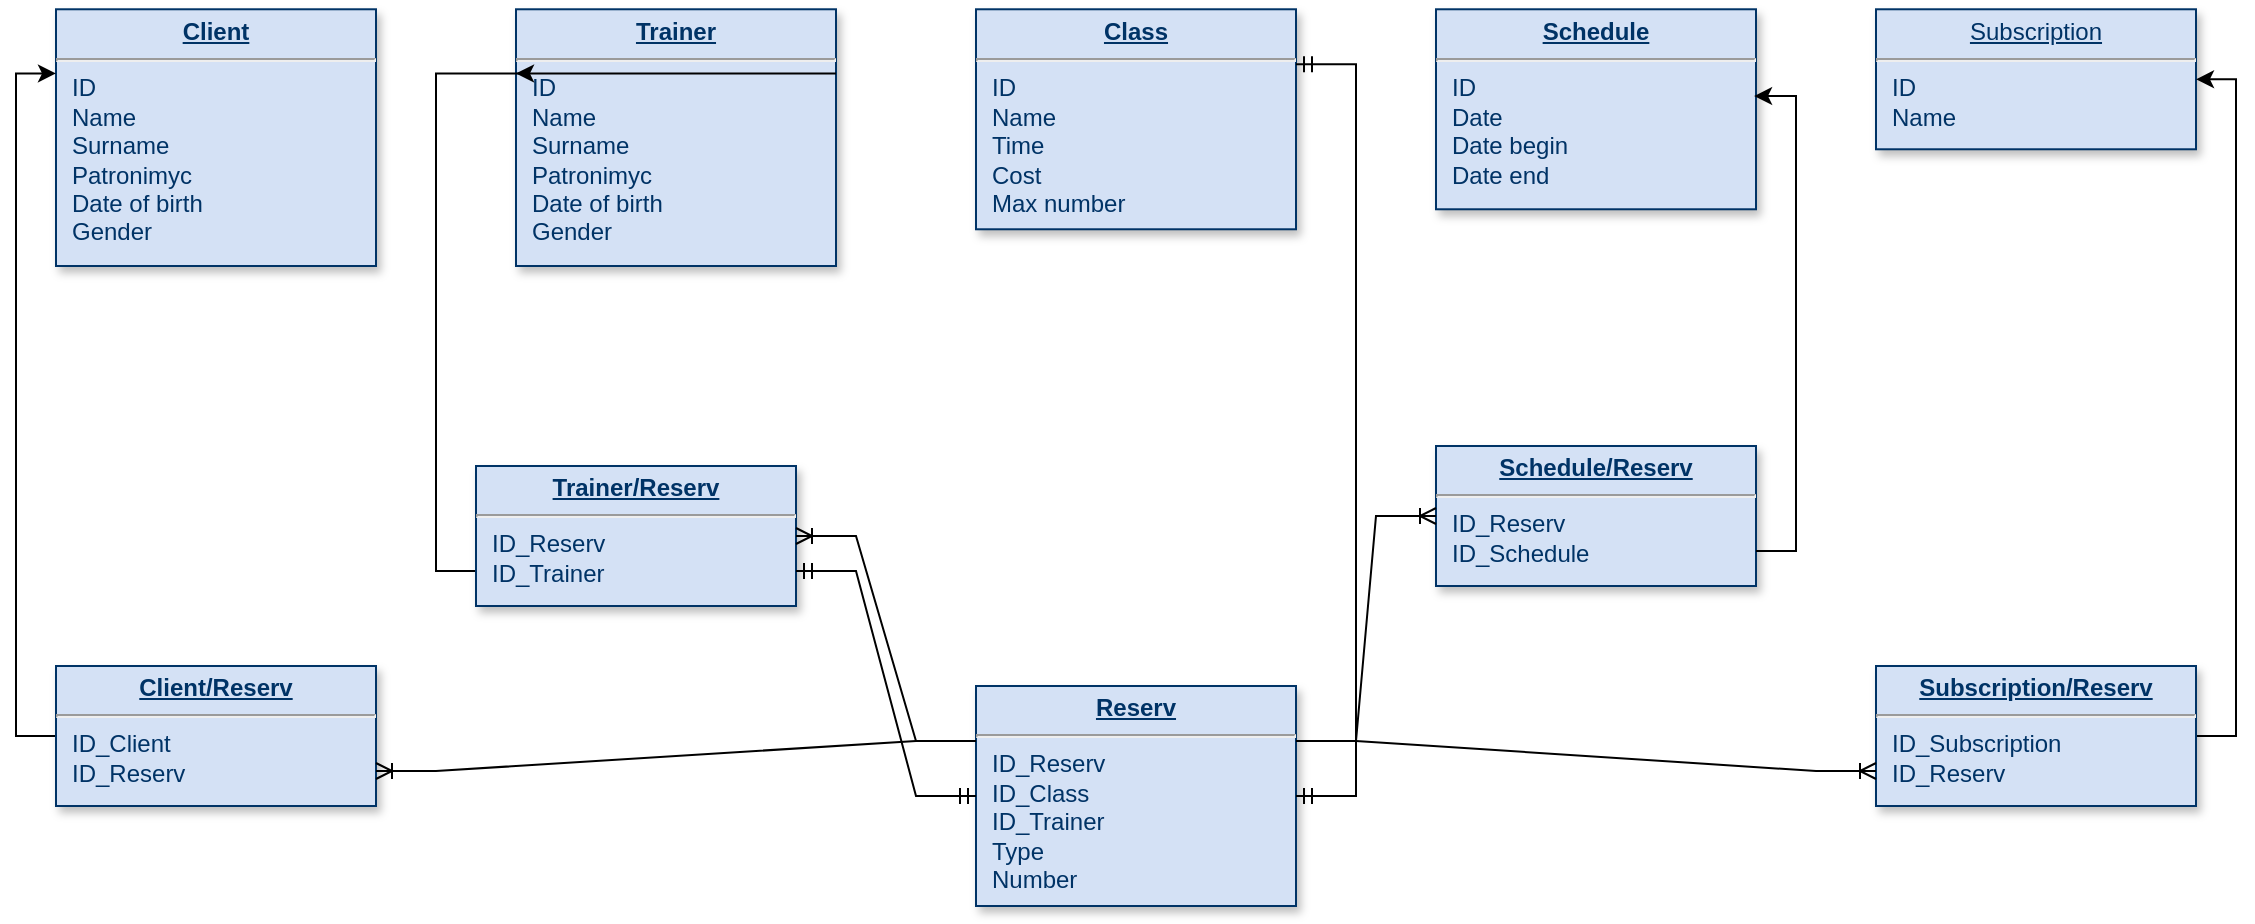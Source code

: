 <mxfile version="26.0.16">
  <diagram name="Page-1" id="efa7a0a1-bf9b-a30e-e6df-94a7791c09e9">
    <mxGraphModel dx="1674" dy="728" grid="1" gridSize="10" guides="1" tooltips="1" connect="1" arrows="1" fold="1" page="1" pageScale="1" pageWidth="826" pageHeight="1169" background="none" math="0" shadow="0">
      <root>
        <mxCell id="0" />
        <mxCell id="1" parent="0" />
        <mxCell id="25" value="&lt;p style=&quot;margin: 0px; margin-top: 4px; text-align: center; text-decoration: underline;&quot;&gt;&lt;b&gt;Trainer&lt;/b&gt;&lt;/p&gt;&lt;hr&gt;&lt;p style=&quot;margin: 0px; margin-left: 8px;&quot;&gt;ID&lt;/p&gt;&lt;p style=&quot;margin: 0px; margin-left: 8px;&quot;&gt;Name&lt;/p&gt;&lt;p style=&quot;margin: 0px; margin-left: 8px;&quot;&gt;Surname&lt;/p&gt;&lt;p style=&quot;margin: 0px; margin-left: 8px;&quot;&gt;Patronimyc&lt;/p&gt;&lt;p style=&quot;margin: 0px; margin-left: 8px;&quot;&gt;Date of birth&lt;/p&gt;&lt;p style=&quot;margin: 0px; margin-left: 8px;&quot;&gt;Gender&lt;/p&gt;" style="verticalAlign=top;align=left;overflow=fill;fontSize=12;fontFamily=Helvetica;html=1;strokeColor=#003366;shadow=1;fillColor=#D4E1F5;fontColor=#003366" parent="1" vertex="1">
          <mxGeometry x="300" y="21.64" width="160" height="128.36" as="geometry" />
        </mxCell>
        <mxCell id="itlGT1wngwriueLFr34R-114" value="&lt;p style=&quot;margin: 0px; margin-top: 4px; text-align: center; text-decoration: underline;&quot;&gt;&lt;b&gt;Client&lt;/b&gt;&lt;/p&gt;&lt;hr&gt;&lt;p style=&quot;margin: 0px; margin-left: 8px;&quot;&gt;ID&lt;/p&gt;&lt;p style=&quot;margin: 0px; margin-left: 8px;&quot;&gt;Name&lt;/p&gt;&lt;p style=&quot;margin: 0px; margin-left: 8px;&quot;&gt;Surname&lt;/p&gt;&lt;p style=&quot;margin: 0px; margin-left: 8px;&quot;&gt;Patronimyc&lt;/p&gt;&lt;p style=&quot;margin: 0px; margin-left: 8px;&quot;&gt;Date of birth&lt;/p&gt;&lt;p style=&quot;margin: 0px; margin-left: 8px;&quot;&gt;Gender&lt;/p&gt;" style="verticalAlign=top;align=left;overflow=fill;fontSize=12;fontFamily=Helvetica;html=1;strokeColor=#003366;shadow=1;fillColor=#D4E1F5;fontColor=#003366" parent="1" vertex="1">
          <mxGeometry x="70" y="21.64" width="160" height="128.36" as="geometry" />
        </mxCell>
        <mxCell id="itlGT1wngwriueLFr34R-115" value="&lt;p style=&quot;margin: 0px; margin-top: 4px; text-align: center; text-decoration: underline;&quot;&gt;&lt;b&gt;Class&lt;/b&gt;&lt;/p&gt;&lt;hr&gt;&lt;p style=&quot;margin: 0px; margin-left: 8px;&quot;&gt;ID&lt;/p&gt;&lt;p style=&quot;margin: 0px; margin-left: 8px;&quot;&gt;Name&lt;/p&gt;&lt;p style=&quot;margin: 0px; margin-left: 8px;&quot;&gt;Time&lt;/p&gt;&lt;p style=&quot;margin: 0px; margin-left: 8px;&quot;&gt;Cost&lt;/p&gt;&lt;p style=&quot;margin: 0px; margin-left: 8px;&quot;&gt;Max number&lt;/p&gt;" style="verticalAlign=top;align=left;overflow=fill;fontSize=12;fontFamily=Helvetica;html=1;strokeColor=#003366;shadow=1;fillColor=#D4E1F5;fontColor=#003366" parent="1" vertex="1">
          <mxGeometry x="530" y="21.64" width="160" height="110" as="geometry" />
        </mxCell>
        <mxCell id="itlGT1wngwriueLFr34R-116" value="&lt;p style=&quot;margin: 0px; margin-top: 4px; text-align: center; text-decoration: underline;&quot;&gt;&lt;b&gt;Schedule&lt;/b&gt;&lt;/p&gt;&lt;hr&gt;&lt;p style=&quot;margin: 0px; margin-left: 8px;&quot;&gt;ID&lt;/p&gt;&lt;p style=&quot;margin: 0px; margin-left: 8px;&quot;&gt;Date&lt;/p&gt;&lt;p style=&quot;margin: 0px; margin-left: 8px;&quot;&gt;Date begin&lt;/p&gt;&lt;p style=&quot;margin: 0px; margin-left: 8px;&quot;&gt;Date end&lt;/p&gt;" style="verticalAlign=top;align=left;overflow=fill;fontSize=12;fontFamily=Helvetica;html=1;strokeColor=#003366;shadow=1;fillColor=#D4E1F5;fontColor=#003366" parent="1" vertex="1">
          <mxGeometry x="760" y="21.64" width="160" height="100" as="geometry" />
        </mxCell>
        <mxCell id="itlGT1wngwriueLFr34R-117" value="&lt;p style=&quot;margin: 0px; margin-top: 4px; text-align: center; text-decoration: underline;&quot;&gt;Subscription&lt;/p&gt;&lt;hr&gt;&lt;p style=&quot;margin: 0px; margin-left: 8px;&quot;&gt;ID&lt;/p&gt;&lt;p style=&quot;margin: 0px; margin-left: 8px;&quot;&gt;Name&lt;/p&gt;" style="verticalAlign=top;align=left;overflow=fill;fontSize=12;fontFamily=Helvetica;html=1;strokeColor=#003366;shadow=1;fillColor=#D4E1F5;fontColor=#003366" parent="1" vertex="1">
          <mxGeometry x="980" y="21.64" width="160" height="70" as="geometry" />
        </mxCell>
        <mxCell id="itlGT1wngwriueLFr34R-118" value="&lt;p style=&quot;margin: 0px; margin-top: 4px; text-align: center; text-decoration: underline;&quot;&gt;&lt;b&gt;Reserv&lt;/b&gt;&lt;/p&gt;&lt;hr&gt;&lt;p style=&quot;margin: 0px; margin-left: 8px;&quot;&gt;ID_Reserv&lt;/p&gt;&lt;p style=&quot;margin: 0px; margin-left: 8px;&quot;&gt;ID_Class&lt;/p&gt;&lt;p style=&quot;margin: 0px; margin-left: 8px;&quot;&gt;ID_Trainer&lt;/p&gt;&lt;p style=&quot;margin: 0px; margin-left: 8px;&quot;&gt;Type&lt;/p&gt;&lt;p style=&quot;margin: 0px; margin-left: 8px;&quot;&gt;Number&lt;/p&gt;" style="verticalAlign=top;align=left;overflow=fill;fontSize=12;fontFamily=Helvetica;html=1;strokeColor=#003366;shadow=1;fillColor=#D4E1F5;fontColor=#003366" parent="1" vertex="1">
          <mxGeometry x="530" y="360" width="160" height="110" as="geometry" />
        </mxCell>
        <mxCell id="pLo8cQVhb6ltIWNmV8PR-31" style="edgeStyle=orthogonalEdgeStyle;rounded=0;orthogonalLoop=1;jettySize=auto;html=1;entryX=0;entryY=0.25;entryDx=0;entryDy=0;exitX=0;exitY=0.75;exitDx=0;exitDy=0;" edge="1" parent="1" source="itlGT1wngwriueLFr34R-119" target="25">
          <mxGeometry relative="1" as="geometry">
            <mxPoint x="240" y="300" as="sourcePoint" />
          </mxGeometry>
        </mxCell>
        <mxCell id="itlGT1wngwriueLFr34R-119" value="&lt;p style=&quot;margin: 0px; margin-top: 4px; text-align: center; text-decoration: underline;&quot;&gt;&lt;b&gt;Trainer/Reserv&lt;/b&gt;&lt;/p&gt;&lt;hr&gt;&lt;p style=&quot;margin: 0px; margin-left: 8px;&quot;&gt;ID_Reserv&lt;/p&gt;&lt;p style=&quot;margin: 0px; margin-left: 8px;&quot;&gt;ID_Trainer&lt;/p&gt;" style="verticalAlign=top;align=left;overflow=fill;fontSize=12;fontFamily=Helvetica;html=1;strokeColor=#003366;shadow=1;fillColor=#D4E1F5;fontColor=#003366" parent="1" vertex="1">
          <mxGeometry x="280" y="250" width="160" height="70" as="geometry" />
        </mxCell>
        <mxCell id="pLo8cQVhb6ltIWNmV8PR-33" style="edgeStyle=orthogonalEdgeStyle;rounded=0;orthogonalLoop=1;jettySize=auto;html=1;exitX=0;exitY=0.5;exitDx=0;exitDy=0;entryX=0;entryY=0.25;entryDx=0;entryDy=0;" edge="1" parent="1" source="itlGT1wngwriueLFr34R-120" target="itlGT1wngwriueLFr34R-114">
          <mxGeometry relative="1" as="geometry" />
        </mxCell>
        <mxCell id="itlGT1wngwriueLFr34R-120" value="&lt;p style=&quot;margin: 0px; margin-top: 4px; text-align: center; text-decoration: underline;&quot;&gt;&lt;b&gt;Client/Reserv&lt;/b&gt;&lt;/p&gt;&lt;hr&gt;&lt;p style=&quot;margin: 0px; margin-left: 8px;&quot;&gt;ID_Client&lt;/p&gt;&lt;p style=&quot;margin: 0px; margin-left: 8px;&quot;&gt;ID_Reserv&lt;/p&gt;" style="verticalAlign=top;align=left;overflow=fill;fontSize=12;fontFamily=Helvetica;html=1;strokeColor=#003366;shadow=1;fillColor=#D4E1F5;fontColor=#003366" parent="1" vertex="1">
          <mxGeometry x="70" y="350" width="160" height="70" as="geometry" />
        </mxCell>
        <mxCell id="itlGT1wngwriueLFr34R-121" value="&lt;p style=&quot;margin: 0px; margin-top: 4px; text-align: center; text-decoration: underline;&quot;&gt;&lt;b&gt;Schedule/Reserv&lt;/b&gt;&lt;/p&gt;&lt;hr&gt;&lt;p style=&quot;margin: 0px; margin-left: 8px;&quot;&gt;ID_Reserv&lt;/p&gt;&lt;p style=&quot;margin: 0px; margin-left: 8px;&quot;&gt;ID_Schedule&lt;/p&gt;" style="verticalAlign=top;align=left;overflow=fill;fontSize=12;fontFamily=Helvetica;html=1;strokeColor=#003366;shadow=1;fillColor=#D4E1F5;fontColor=#003366" parent="1" vertex="1">
          <mxGeometry x="760" y="240" width="160" height="70" as="geometry" />
        </mxCell>
        <mxCell id="itlGT1wngwriueLFr34R-125" style="edgeStyle=orthogonalEdgeStyle;rounded=0;orthogonalLoop=1;jettySize=auto;html=1;exitX=1;exitY=0.5;exitDx=0;exitDy=0;entryX=1;entryY=0.5;entryDx=0;entryDy=0;" parent="1" source="itlGT1wngwriueLFr34R-122" target="itlGT1wngwriueLFr34R-117" edge="1">
          <mxGeometry relative="1" as="geometry" />
        </mxCell>
        <mxCell id="itlGT1wngwriueLFr34R-122" value="&lt;p style=&quot;margin: 0px; margin-top: 4px; text-align: center; text-decoration: underline;&quot;&gt;&lt;b&gt;Subscription/Reserv&lt;/b&gt;&lt;/p&gt;&lt;hr&gt;&lt;p style=&quot;margin: 0px; margin-left: 8px;&quot;&gt;ID_Subscription&lt;/p&gt;&lt;p style=&quot;margin: 0px; margin-left: 8px;&quot;&gt;ID_Reserv&lt;/p&gt;" style="verticalAlign=top;align=left;overflow=fill;fontSize=12;fontFamily=Helvetica;html=1;strokeColor=#003366;shadow=1;fillColor=#D4E1F5;fontColor=#003366" parent="1" vertex="1">
          <mxGeometry x="980" y="350" width="160" height="70" as="geometry" />
        </mxCell>
        <mxCell id="pLo8cQVhb6ltIWNmV8PR-27" style="edgeStyle=orthogonalEdgeStyle;rounded=0;orthogonalLoop=1;jettySize=auto;html=1;exitX=1;exitY=0.75;exitDx=0;exitDy=0;entryX=0.994;entryY=0.434;entryDx=0;entryDy=0;entryPerimeter=0;" edge="1" parent="1" source="itlGT1wngwriueLFr34R-121" target="itlGT1wngwriueLFr34R-116">
          <mxGeometry relative="1" as="geometry" />
        </mxCell>
        <mxCell id="pLo8cQVhb6ltIWNmV8PR-28" value="" style="edgeStyle=entityRelationEdgeStyle;fontSize=12;html=1;endArrow=ERoneToMany;rounded=0;exitX=1;exitY=0.25;exitDx=0;exitDy=0;entryX=0;entryY=0.5;entryDx=0;entryDy=0;" edge="1" parent="1" source="itlGT1wngwriueLFr34R-118" target="itlGT1wngwriueLFr34R-121">
          <mxGeometry width="100" height="100" relative="1" as="geometry">
            <mxPoint x="730" y="460" as="sourcePoint" />
            <mxPoint x="830" y="360" as="targetPoint" />
          </mxGeometry>
        </mxCell>
        <mxCell id="pLo8cQVhb6ltIWNmV8PR-29" value="" style="edgeStyle=entityRelationEdgeStyle;fontSize=12;html=1;endArrow=ERoneToMany;rounded=0;exitX=1;exitY=0.25;exitDx=0;exitDy=0;entryX=0;entryY=0.75;entryDx=0;entryDy=0;" edge="1" parent="1" source="itlGT1wngwriueLFr34R-118" target="itlGT1wngwriueLFr34R-122">
          <mxGeometry width="100" height="100" relative="1" as="geometry">
            <mxPoint x="740" y="450" as="sourcePoint" />
            <mxPoint x="840" y="350" as="targetPoint" />
          </mxGeometry>
        </mxCell>
        <mxCell id="pLo8cQVhb6ltIWNmV8PR-30" value="" style="edgeStyle=entityRelationEdgeStyle;fontSize=12;html=1;endArrow=ERoneToMany;rounded=0;entryX=1;entryY=0.5;entryDx=0;entryDy=0;exitX=0;exitY=0.25;exitDx=0;exitDy=0;" edge="1" parent="1" source="itlGT1wngwriueLFr34R-118" target="itlGT1wngwriueLFr34R-119">
          <mxGeometry width="100" height="100" relative="1" as="geometry">
            <mxPoint x="470" y="450" as="sourcePoint" />
            <mxPoint x="300" y="420" as="targetPoint" />
            <Array as="points">
              <mxPoint x="430" y="450" />
            </Array>
          </mxGeometry>
        </mxCell>
        <mxCell id="pLo8cQVhb6ltIWNmV8PR-32" value="" style="edgeStyle=entityRelationEdgeStyle;fontSize=12;html=1;endArrow=ERoneToMany;rounded=0;entryX=1;entryY=0.75;entryDx=0;entryDy=0;exitX=0;exitY=0.25;exitDx=0;exitDy=0;" edge="1" parent="1" source="itlGT1wngwriueLFr34R-118" target="itlGT1wngwriueLFr34R-120">
          <mxGeometry width="100" height="100" relative="1" as="geometry">
            <mxPoint x="400" y="440" as="sourcePoint" />
            <mxPoint x="500" y="340" as="targetPoint" />
          </mxGeometry>
        </mxCell>
        <mxCell id="pLo8cQVhb6ltIWNmV8PR-34" value="" style="edgeStyle=entityRelationEdgeStyle;fontSize=12;html=1;endArrow=ERmandOne;startArrow=ERmandOne;rounded=0;entryX=1;entryY=0.25;entryDx=0;entryDy=0;exitX=1;exitY=0.5;exitDx=0;exitDy=0;" edge="1" parent="1" source="itlGT1wngwriueLFr34R-118" target="itlGT1wngwriueLFr34R-115">
          <mxGeometry width="100" height="100" relative="1" as="geometry">
            <mxPoint x="450" y="450" as="sourcePoint" />
            <mxPoint x="620" y="190" as="targetPoint" />
            <Array as="points">
              <mxPoint x="510" y="240" />
              <mxPoint x="520" y="210" />
            </Array>
          </mxGeometry>
        </mxCell>
        <mxCell id="pLo8cQVhb6ltIWNmV8PR-36" value="" style="edgeStyle=entityRelationEdgeStyle;fontSize=12;html=1;endArrow=ERmandOne;startArrow=ERmandOne;rounded=0;exitX=0;exitY=0.5;exitDx=0;exitDy=0;entryX=1;entryY=0.75;entryDx=0;entryDy=0;" edge="1" parent="1" source="itlGT1wngwriueLFr34R-118" target="itlGT1wngwriueLFr34R-119">
          <mxGeometry width="100" height="100" relative="1" as="geometry">
            <mxPoint x="530" y="340" as="sourcePoint" />
            <mxPoint x="520" y="270" as="targetPoint" />
          </mxGeometry>
        </mxCell>
      </root>
    </mxGraphModel>
  </diagram>
</mxfile>
